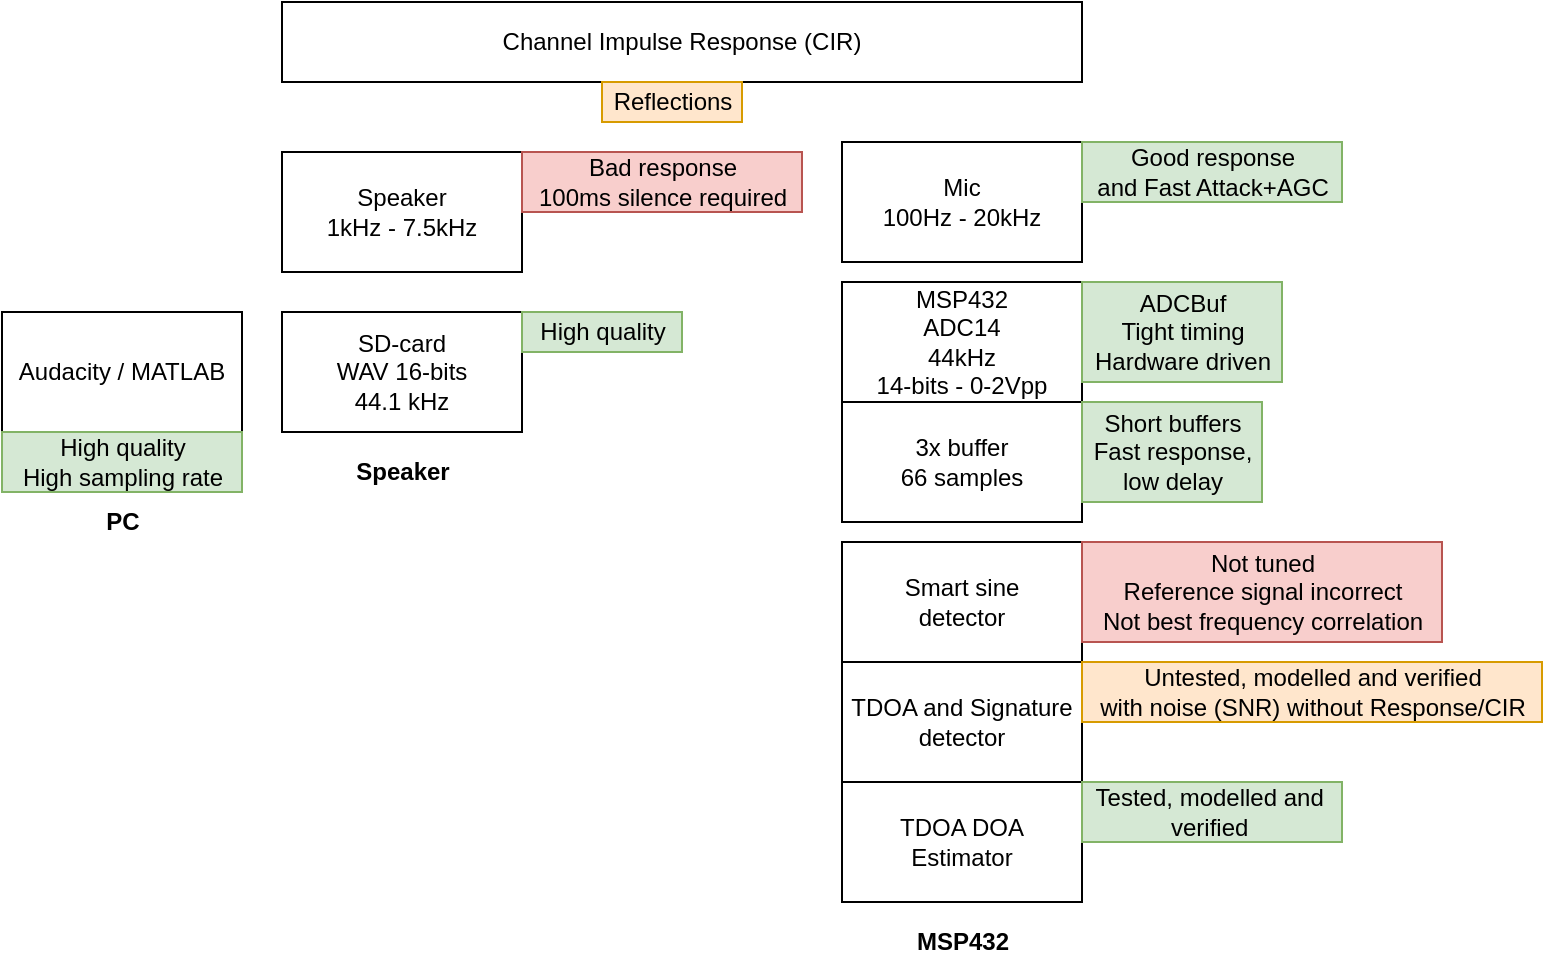 <mxfile version="12.6.5" type="device"><diagram id="TMArnZRYhbhifTMNgfmZ" name="Page-1"><mxGraphModel dx="1185" dy="785" grid="1" gridSize="10" guides="1" tooltips="1" connect="1" arrows="1" fold="1" page="1" pageScale="1" pageWidth="850" pageHeight="1100" math="0" shadow="0"><root><mxCell id="0"/><mxCell id="1" parent="0"/><mxCell id="oDL7bVGg5kb6EjynbMcr-1" value="Audacity / MATLAB" style="rounded=0;whiteSpace=wrap;html=1;" vertex="1" parent="1"><mxGeometry x="60" y="225" width="120" height="60" as="geometry"/></mxCell><mxCell id="oDL7bVGg5kb6EjynbMcr-2" value="Speaker&lt;br&gt;1kHz - 7.5kHz" style="rounded=0;whiteSpace=wrap;html=1;" vertex="1" parent="1"><mxGeometry x="200" y="145" width="120" height="60" as="geometry"/></mxCell><mxCell id="oDL7bVGg5kb6EjynbMcr-3" value="SD-card &lt;br&gt;WAV 16-bits&lt;br&gt;44.1 kHz" style="rounded=0;whiteSpace=wrap;html=1;" vertex="1" parent="1"><mxGeometry x="200" y="225" width="120" height="60" as="geometry"/></mxCell><mxCell id="oDL7bVGg5kb6EjynbMcr-6" value="Channel Impulse Response (CIR)" style="rounded=0;whiteSpace=wrap;html=1;" vertex="1" parent="1"><mxGeometry x="200" y="70" width="400" height="40" as="geometry"/></mxCell><mxCell id="oDL7bVGg5kb6EjynbMcr-9" value="Mic&lt;br&gt;100Hz - 20kHz" style="rounded=0;whiteSpace=wrap;html=1;" vertex="1" parent="1"><mxGeometry x="480" y="140" width="120" height="60" as="geometry"/></mxCell><mxCell id="oDL7bVGg5kb6EjynbMcr-11" value="MSP432&lt;br&gt;ADC14&lt;br&gt;44kHz&lt;br&gt;14-bits - 0-2Vpp" style="rounded=0;whiteSpace=wrap;html=1;" vertex="1" parent="1"><mxGeometry x="480" y="210" width="120" height="60" as="geometry"/></mxCell><mxCell id="oDL7bVGg5kb6EjynbMcr-13" value="3x buffer&lt;br&gt;66 samples" style="rounded=0;whiteSpace=wrap;html=1;" vertex="1" parent="1"><mxGeometry x="480" y="270" width="120" height="60" as="geometry"/></mxCell><mxCell id="oDL7bVGg5kb6EjynbMcr-14" value="Smart sine&lt;br&gt;detector" style="rounded=0;whiteSpace=wrap;html=1;" vertex="1" parent="1"><mxGeometry x="480" y="340" width="120" height="60" as="geometry"/></mxCell><mxCell id="oDL7bVGg5kb6EjynbMcr-15" value="Good response&lt;br&gt;and Fast Attack+AGC" style="text;html=1;align=center;verticalAlign=middle;resizable=0;points=[];autosize=1;fillColor=#d5e8d4;strokeColor=#82b366;" vertex="1" parent="1"><mxGeometry x="600" y="140" width="130" height="30" as="geometry"/></mxCell><mxCell id="oDL7bVGg5kb6EjynbMcr-16" value="Bad response&lt;br&gt;100ms silence required" style="text;html=1;align=center;verticalAlign=middle;resizable=0;points=[];autosize=1;fillColor=#f8cecc;strokeColor=#b85450;" vertex="1" parent="1"><mxGeometry x="320" y="145" width="140" height="30" as="geometry"/></mxCell><mxCell id="oDL7bVGg5kb6EjynbMcr-17" value="Reflections" style="text;html=1;align=center;verticalAlign=middle;resizable=0;points=[];autosize=1;fillColor=#ffe6cc;strokeColor=#d79b00;" vertex="1" parent="1"><mxGeometry x="360" y="110" width="70" height="20" as="geometry"/></mxCell><mxCell id="oDL7bVGg5kb6EjynbMcr-18" value="ADCBuf&lt;br&gt;Tight timing&lt;br&gt;Hardware driven" style="text;html=1;align=center;verticalAlign=middle;resizable=0;points=[];autosize=1;fillColor=#d5e8d4;strokeColor=#82b366;" vertex="1" parent="1"><mxGeometry x="600" y="210" width="100" height="50" as="geometry"/></mxCell><mxCell id="oDL7bVGg5kb6EjynbMcr-19" value="Short buffers&lt;br&gt;Fast response, &lt;br&gt;low delay" style="text;html=1;align=center;verticalAlign=middle;resizable=0;points=[];autosize=1;fillColor=#d5e8d4;strokeColor=#82b366;" vertex="1" parent="1"><mxGeometry x="600" y="270" width="90" height="50" as="geometry"/></mxCell><mxCell id="oDL7bVGg5kb6EjynbMcr-20" value="Not tuned&lt;br&gt;Reference signal incorrect&lt;br&gt;Not best frequency correlation" style="text;html=1;align=center;verticalAlign=middle;resizable=0;points=[];autosize=1;fillColor=#f8cecc;strokeColor=#b85450;" vertex="1" parent="1"><mxGeometry x="600" y="340" width="180" height="50" as="geometry"/></mxCell><mxCell id="oDL7bVGg5kb6EjynbMcr-21" value="High quality" style="text;html=1;align=center;verticalAlign=middle;resizable=0;points=[];autosize=1;fillColor=#d5e8d4;strokeColor=#82b366;" vertex="1" parent="1"><mxGeometry x="320" y="225" width="80" height="20" as="geometry"/></mxCell><mxCell id="oDL7bVGg5kb6EjynbMcr-22" value="High quality&lt;br&gt;High sampling rate" style="text;html=1;align=center;verticalAlign=middle;resizable=0;points=[];autosize=1;fillColor=#d5e8d4;strokeColor=#82b366;" vertex="1" parent="1"><mxGeometry x="60" y="285" width="120" height="30" as="geometry"/></mxCell><mxCell id="oDL7bVGg5kb6EjynbMcr-23" value="TDOA and Signature&lt;br&gt;detector" style="rounded=0;whiteSpace=wrap;html=1;" vertex="1" parent="1"><mxGeometry x="480" y="400" width="120" height="60" as="geometry"/></mxCell><mxCell id="oDL7bVGg5kb6EjynbMcr-24" value="TDOA DOA&lt;br&gt;Estimator" style="rounded=0;whiteSpace=wrap;html=1;" vertex="1" parent="1"><mxGeometry x="480" y="460" width="120" height="60" as="geometry"/></mxCell><mxCell id="oDL7bVGg5kb6EjynbMcr-26" value="Untested, modelled and verified&lt;br&gt;with noise (SNR) without Response/CIR" style="text;html=1;align=center;verticalAlign=middle;resizable=0;points=[];autosize=1;fillColor=#ffe6cc;strokeColor=#d79b00;" vertex="1" parent="1"><mxGeometry x="600" y="400" width="230" height="30" as="geometry"/></mxCell><mxCell id="oDL7bVGg5kb6EjynbMcr-27" value="Tested, modelled and&amp;nbsp;&lt;br&gt;verified&amp;nbsp;" style="text;html=1;align=center;verticalAlign=middle;resizable=0;points=[];autosize=1;fillColor=#d5e8d4;strokeColor=#82b366;" vertex="1" parent="1"><mxGeometry x="600" y="460" width="130" height="30" as="geometry"/></mxCell><mxCell id="oDL7bVGg5kb6EjynbMcr-28" value="PC" style="text;html=1;align=center;verticalAlign=middle;resizable=0;points=[];autosize=1;fontStyle=1" vertex="1" parent="1"><mxGeometry x="105" y="320" width="30" height="20" as="geometry"/></mxCell><mxCell id="oDL7bVGg5kb6EjynbMcr-29" value="Speaker" style="text;html=1;align=center;verticalAlign=middle;resizable=0;points=[];autosize=1;fontStyle=1" vertex="1" parent="1"><mxGeometry x="230" y="295" width="60" height="20" as="geometry"/></mxCell><mxCell id="oDL7bVGg5kb6EjynbMcr-30" value="MSP432" style="text;html=1;align=center;verticalAlign=middle;resizable=0;points=[];autosize=1;fontStyle=1" vertex="1" parent="1"><mxGeometry x="510" y="530" width="60" height="20" as="geometry"/></mxCell></root></mxGraphModel></diagram></mxfile>